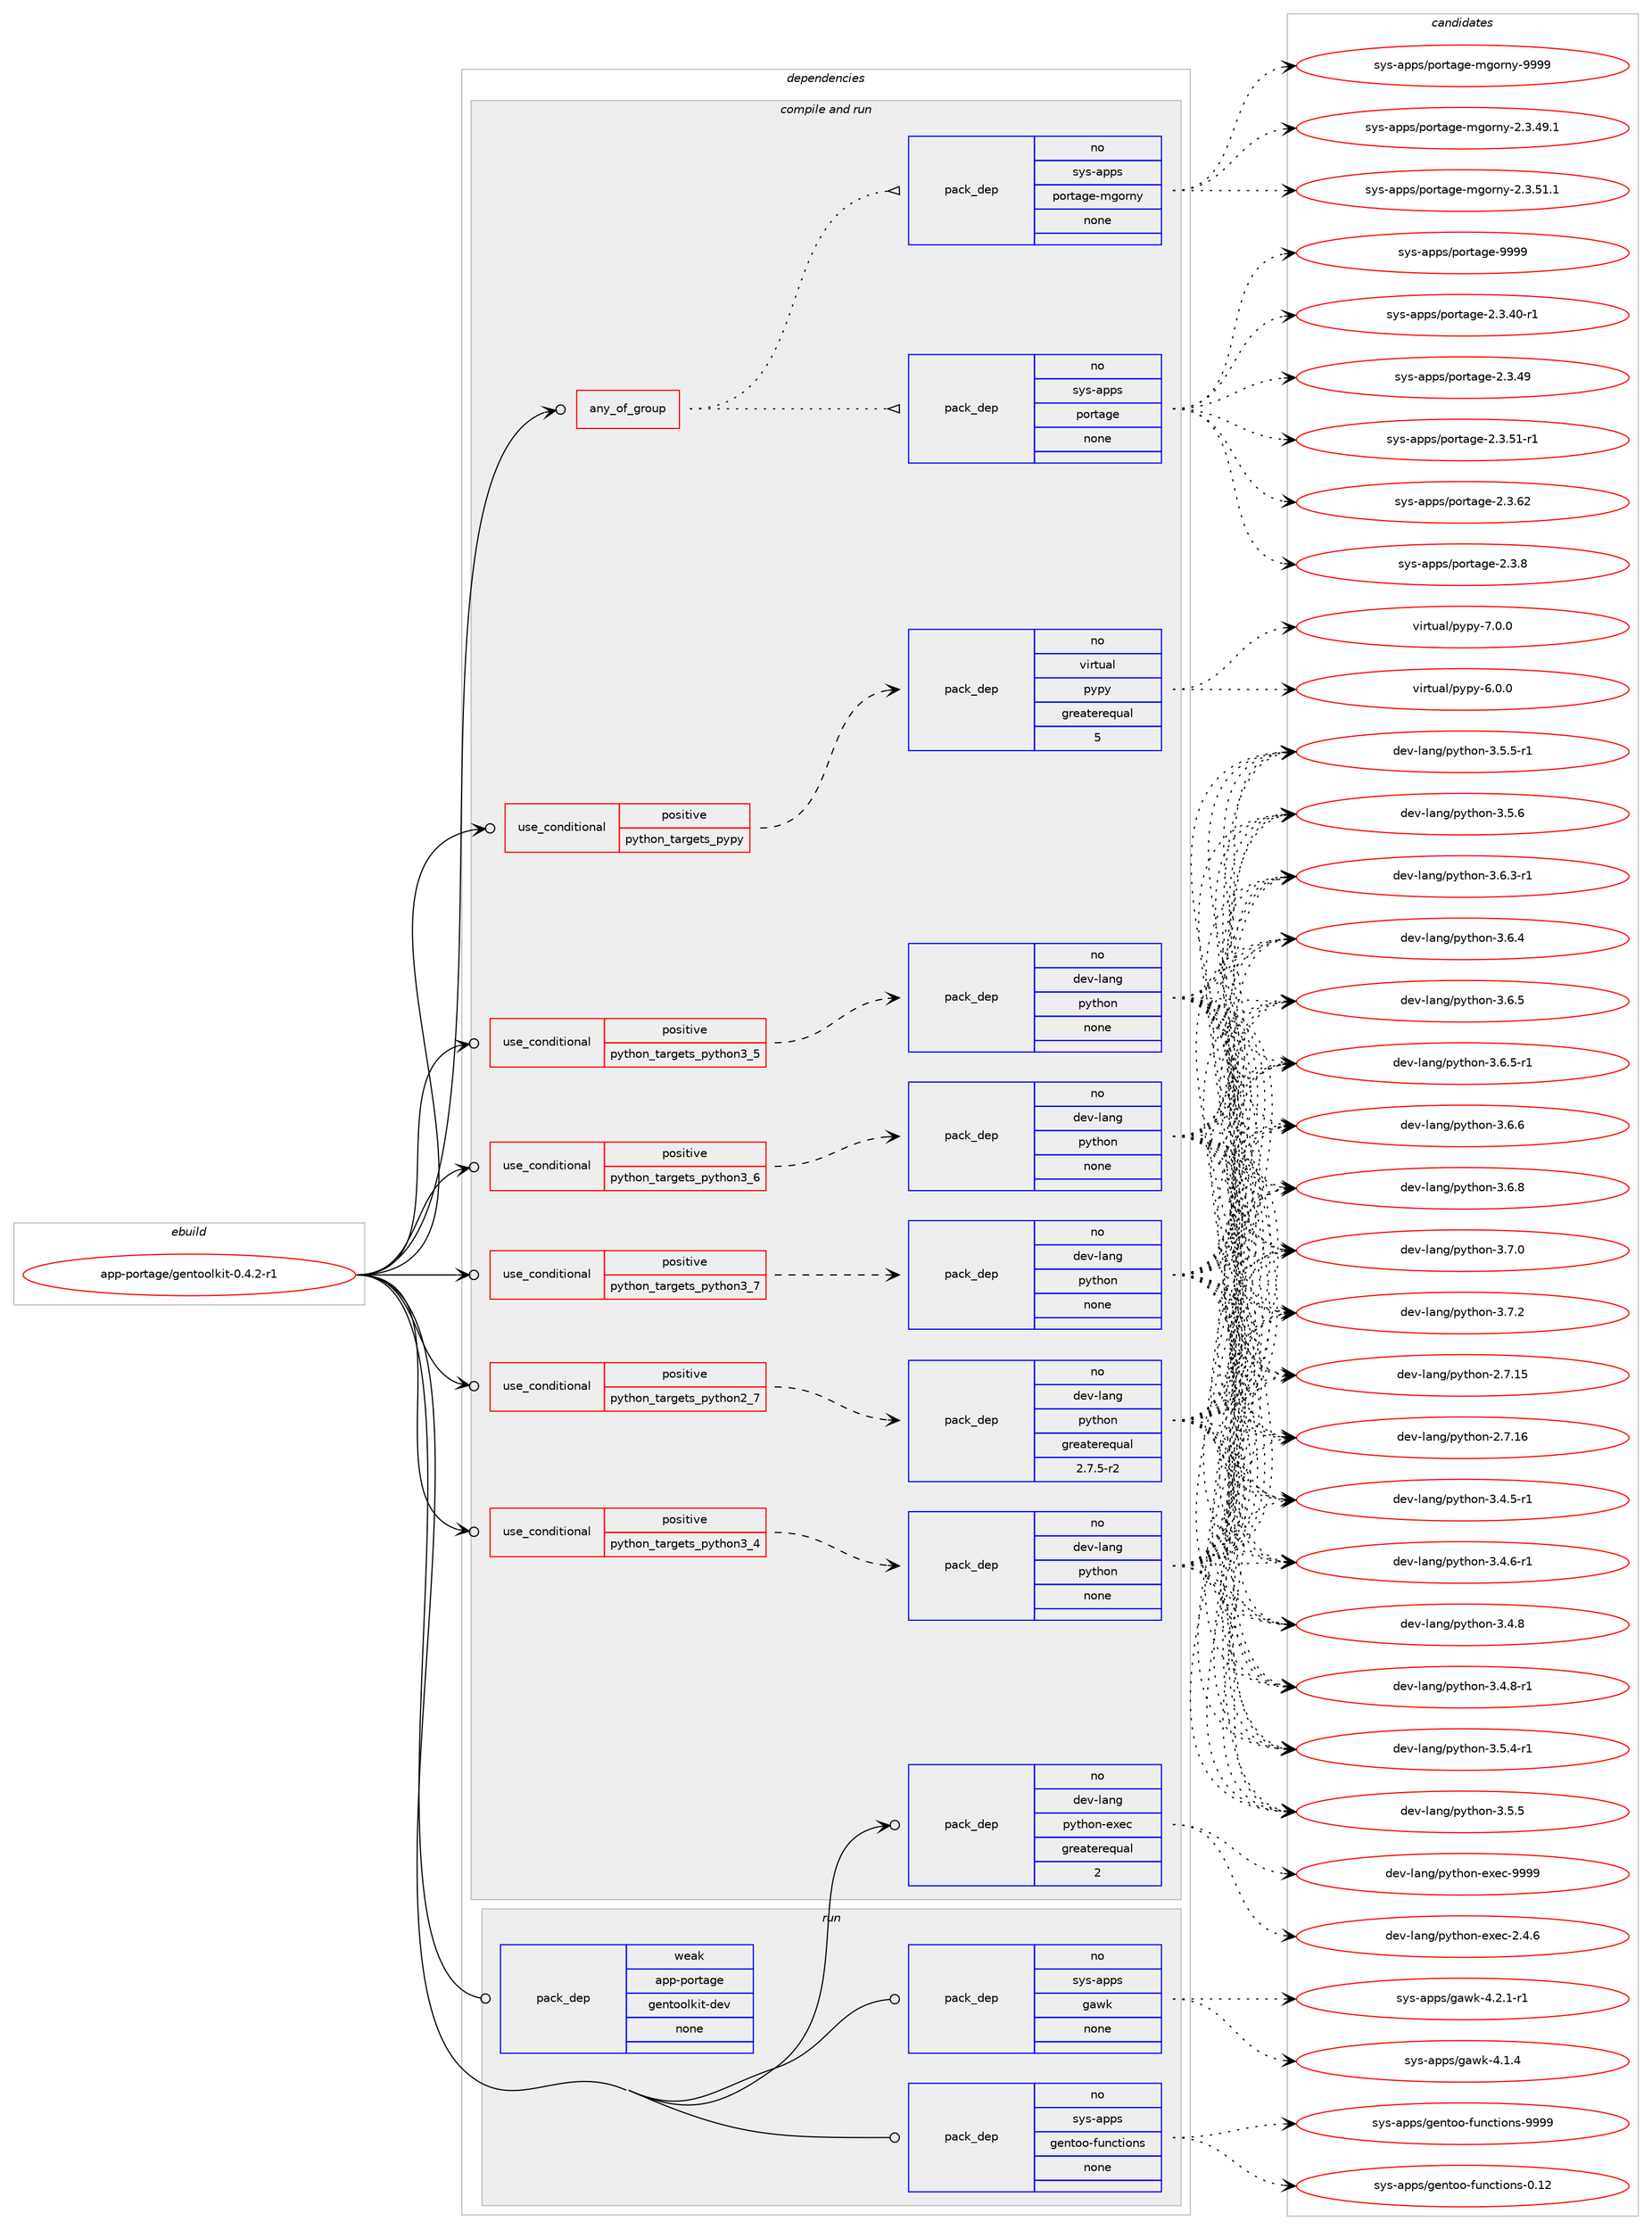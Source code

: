 digraph prolog {

# *************
# Graph options
# *************

newrank=true;
concentrate=true;
compound=true;
graph [rankdir=LR,fontname=Helvetica,fontsize=10,ranksep=1.5];#, ranksep=2.5, nodesep=0.2];
edge  [arrowhead=vee];
node  [fontname=Helvetica,fontsize=10];

# **********
# The ebuild
# **********

subgraph cluster_leftcol {
color=gray;
rank=same;
label=<<i>ebuild</i>>;
id [label="app-portage/gentoolkit-0.4.2-r1", color=red, width=4, href="../app-portage/gentoolkit-0.4.2-r1.svg"];
}

# ****************
# The dependencies
# ****************

subgraph cluster_midcol {
color=gray;
label=<<i>dependencies</i>>;
subgraph cluster_compile {
fillcolor="#eeeeee";
style=filled;
label=<<i>compile</i>>;
}
subgraph cluster_compileandrun {
fillcolor="#eeeeee";
style=filled;
label=<<i>compile and run</i>>;
subgraph any19842 {
dependency1305934 [label=<<TABLE BORDER="0" CELLBORDER="1" CELLSPACING="0" CELLPADDING="4"><TR><TD CELLPADDING="10">any_of_group</TD></TR></TABLE>>, shape=none, color=red];subgraph pack930676 {
dependency1305935 [label=<<TABLE BORDER="0" CELLBORDER="1" CELLSPACING="0" CELLPADDING="4" WIDTH="220"><TR><TD ROWSPAN="6" CELLPADDING="30">pack_dep</TD></TR><TR><TD WIDTH="110">no</TD></TR><TR><TD>sys-apps</TD></TR><TR><TD>portage</TD></TR><TR><TD>none</TD></TR><TR><TD></TD></TR></TABLE>>, shape=none, color=blue];
}
dependency1305934:e -> dependency1305935:w [weight=20,style="dotted",arrowhead="oinv"];
subgraph pack930677 {
dependency1305936 [label=<<TABLE BORDER="0" CELLBORDER="1" CELLSPACING="0" CELLPADDING="4" WIDTH="220"><TR><TD ROWSPAN="6" CELLPADDING="30">pack_dep</TD></TR><TR><TD WIDTH="110">no</TD></TR><TR><TD>sys-apps</TD></TR><TR><TD>portage-mgorny</TD></TR><TR><TD>none</TD></TR><TR><TD></TD></TR></TABLE>>, shape=none, color=blue];
}
dependency1305934:e -> dependency1305936:w [weight=20,style="dotted",arrowhead="oinv"];
}
id:e -> dependency1305934:w [weight=20,style="solid",arrowhead="odotvee"];
subgraph cond354874 {
dependency1305937 [label=<<TABLE BORDER="0" CELLBORDER="1" CELLSPACING="0" CELLPADDING="4"><TR><TD ROWSPAN="3" CELLPADDING="10">use_conditional</TD></TR><TR><TD>positive</TD></TR><TR><TD>python_targets_pypy</TD></TR></TABLE>>, shape=none, color=red];
subgraph pack930678 {
dependency1305938 [label=<<TABLE BORDER="0" CELLBORDER="1" CELLSPACING="0" CELLPADDING="4" WIDTH="220"><TR><TD ROWSPAN="6" CELLPADDING="30">pack_dep</TD></TR><TR><TD WIDTH="110">no</TD></TR><TR><TD>virtual</TD></TR><TR><TD>pypy</TD></TR><TR><TD>greaterequal</TD></TR><TR><TD>5</TD></TR></TABLE>>, shape=none, color=blue];
}
dependency1305937:e -> dependency1305938:w [weight=20,style="dashed",arrowhead="vee"];
}
id:e -> dependency1305937:w [weight=20,style="solid",arrowhead="odotvee"];
subgraph cond354875 {
dependency1305939 [label=<<TABLE BORDER="0" CELLBORDER="1" CELLSPACING="0" CELLPADDING="4"><TR><TD ROWSPAN="3" CELLPADDING="10">use_conditional</TD></TR><TR><TD>positive</TD></TR><TR><TD>python_targets_python2_7</TD></TR></TABLE>>, shape=none, color=red];
subgraph pack930679 {
dependency1305940 [label=<<TABLE BORDER="0" CELLBORDER="1" CELLSPACING="0" CELLPADDING="4" WIDTH="220"><TR><TD ROWSPAN="6" CELLPADDING="30">pack_dep</TD></TR><TR><TD WIDTH="110">no</TD></TR><TR><TD>dev-lang</TD></TR><TR><TD>python</TD></TR><TR><TD>greaterequal</TD></TR><TR><TD>2.7.5-r2</TD></TR></TABLE>>, shape=none, color=blue];
}
dependency1305939:e -> dependency1305940:w [weight=20,style="dashed",arrowhead="vee"];
}
id:e -> dependency1305939:w [weight=20,style="solid",arrowhead="odotvee"];
subgraph cond354876 {
dependency1305941 [label=<<TABLE BORDER="0" CELLBORDER="1" CELLSPACING="0" CELLPADDING="4"><TR><TD ROWSPAN="3" CELLPADDING="10">use_conditional</TD></TR><TR><TD>positive</TD></TR><TR><TD>python_targets_python3_4</TD></TR></TABLE>>, shape=none, color=red];
subgraph pack930680 {
dependency1305942 [label=<<TABLE BORDER="0" CELLBORDER="1" CELLSPACING="0" CELLPADDING="4" WIDTH="220"><TR><TD ROWSPAN="6" CELLPADDING="30">pack_dep</TD></TR><TR><TD WIDTH="110">no</TD></TR><TR><TD>dev-lang</TD></TR><TR><TD>python</TD></TR><TR><TD>none</TD></TR><TR><TD></TD></TR></TABLE>>, shape=none, color=blue];
}
dependency1305941:e -> dependency1305942:w [weight=20,style="dashed",arrowhead="vee"];
}
id:e -> dependency1305941:w [weight=20,style="solid",arrowhead="odotvee"];
subgraph cond354877 {
dependency1305943 [label=<<TABLE BORDER="0" CELLBORDER="1" CELLSPACING="0" CELLPADDING="4"><TR><TD ROWSPAN="3" CELLPADDING="10">use_conditional</TD></TR><TR><TD>positive</TD></TR><TR><TD>python_targets_python3_5</TD></TR></TABLE>>, shape=none, color=red];
subgraph pack930681 {
dependency1305944 [label=<<TABLE BORDER="0" CELLBORDER="1" CELLSPACING="0" CELLPADDING="4" WIDTH="220"><TR><TD ROWSPAN="6" CELLPADDING="30">pack_dep</TD></TR><TR><TD WIDTH="110">no</TD></TR><TR><TD>dev-lang</TD></TR><TR><TD>python</TD></TR><TR><TD>none</TD></TR><TR><TD></TD></TR></TABLE>>, shape=none, color=blue];
}
dependency1305943:e -> dependency1305944:w [weight=20,style="dashed",arrowhead="vee"];
}
id:e -> dependency1305943:w [weight=20,style="solid",arrowhead="odotvee"];
subgraph cond354878 {
dependency1305945 [label=<<TABLE BORDER="0" CELLBORDER="1" CELLSPACING="0" CELLPADDING="4"><TR><TD ROWSPAN="3" CELLPADDING="10">use_conditional</TD></TR><TR><TD>positive</TD></TR><TR><TD>python_targets_python3_6</TD></TR></TABLE>>, shape=none, color=red];
subgraph pack930682 {
dependency1305946 [label=<<TABLE BORDER="0" CELLBORDER="1" CELLSPACING="0" CELLPADDING="4" WIDTH="220"><TR><TD ROWSPAN="6" CELLPADDING="30">pack_dep</TD></TR><TR><TD WIDTH="110">no</TD></TR><TR><TD>dev-lang</TD></TR><TR><TD>python</TD></TR><TR><TD>none</TD></TR><TR><TD></TD></TR></TABLE>>, shape=none, color=blue];
}
dependency1305945:e -> dependency1305946:w [weight=20,style="dashed",arrowhead="vee"];
}
id:e -> dependency1305945:w [weight=20,style="solid",arrowhead="odotvee"];
subgraph cond354879 {
dependency1305947 [label=<<TABLE BORDER="0" CELLBORDER="1" CELLSPACING="0" CELLPADDING="4"><TR><TD ROWSPAN="3" CELLPADDING="10">use_conditional</TD></TR><TR><TD>positive</TD></TR><TR><TD>python_targets_python3_7</TD></TR></TABLE>>, shape=none, color=red];
subgraph pack930683 {
dependency1305948 [label=<<TABLE BORDER="0" CELLBORDER="1" CELLSPACING="0" CELLPADDING="4" WIDTH="220"><TR><TD ROWSPAN="6" CELLPADDING="30">pack_dep</TD></TR><TR><TD WIDTH="110">no</TD></TR><TR><TD>dev-lang</TD></TR><TR><TD>python</TD></TR><TR><TD>none</TD></TR><TR><TD></TD></TR></TABLE>>, shape=none, color=blue];
}
dependency1305947:e -> dependency1305948:w [weight=20,style="dashed",arrowhead="vee"];
}
id:e -> dependency1305947:w [weight=20,style="solid",arrowhead="odotvee"];
subgraph pack930684 {
dependency1305949 [label=<<TABLE BORDER="0" CELLBORDER="1" CELLSPACING="0" CELLPADDING="4" WIDTH="220"><TR><TD ROWSPAN="6" CELLPADDING="30">pack_dep</TD></TR><TR><TD WIDTH="110">no</TD></TR><TR><TD>dev-lang</TD></TR><TR><TD>python-exec</TD></TR><TR><TD>greaterequal</TD></TR><TR><TD>2</TD></TR></TABLE>>, shape=none, color=blue];
}
id:e -> dependency1305949:w [weight=20,style="solid",arrowhead="odotvee"];
}
subgraph cluster_run {
fillcolor="#eeeeee";
style=filled;
label=<<i>run</i>>;
subgraph pack930685 {
dependency1305950 [label=<<TABLE BORDER="0" CELLBORDER="1" CELLSPACING="0" CELLPADDING="4" WIDTH="220"><TR><TD ROWSPAN="6" CELLPADDING="30">pack_dep</TD></TR><TR><TD WIDTH="110">no</TD></TR><TR><TD>sys-apps</TD></TR><TR><TD>gawk</TD></TR><TR><TD>none</TD></TR><TR><TD></TD></TR></TABLE>>, shape=none, color=blue];
}
id:e -> dependency1305950:w [weight=20,style="solid",arrowhead="odot"];
subgraph pack930686 {
dependency1305951 [label=<<TABLE BORDER="0" CELLBORDER="1" CELLSPACING="0" CELLPADDING="4" WIDTH="220"><TR><TD ROWSPAN="6" CELLPADDING="30">pack_dep</TD></TR><TR><TD WIDTH="110">no</TD></TR><TR><TD>sys-apps</TD></TR><TR><TD>gentoo-functions</TD></TR><TR><TD>none</TD></TR><TR><TD></TD></TR></TABLE>>, shape=none, color=blue];
}
id:e -> dependency1305951:w [weight=20,style="solid",arrowhead="odot"];
subgraph pack930687 {
dependency1305952 [label=<<TABLE BORDER="0" CELLBORDER="1" CELLSPACING="0" CELLPADDING="4" WIDTH="220"><TR><TD ROWSPAN="6" CELLPADDING="30">pack_dep</TD></TR><TR><TD WIDTH="110">weak</TD></TR><TR><TD>app-portage</TD></TR><TR><TD>gentoolkit-dev</TD></TR><TR><TD>none</TD></TR><TR><TD></TD></TR></TABLE>>, shape=none, color=blue];
}
id:e -> dependency1305952:w [weight=20,style="solid",arrowhead="odot"];
}
}

# **************
# The candidates
# **************

subgraph cluster_choices {
rank=same;
color=gray;
label=<<i>candidates</i>>;

subgraph choice930676 {
color=black;
nodesep=1;
choice11512111545971121121154711211111411697103101455046514652484511449 [label="sys-apps/portage-2.3.40-r1", color=red, width=4,href="../sys-apps/portage-2.3.40-r1.svg"];
choice1151211154597112112115471121111141169710310145504651465257 [label="sys-apps/portage-2.3.49", color=red, width=4,href="../sys-apps/portage-2.3.49.svg"];
choice11512111545971121121154711211111411697103101455046514653494511449 [label="sys-apps/portage-2.3.51-r1", color=red, width=4,href="../sys-apps/portage-2.3.51-r1.svg"];
choice1151211154597112112115471121111141169710310145504651465450 [label="sys-apps/portage-2.3.62", color=red, width=4,href="../sys-apps/portage-2.3.62.svg"];
choice11512111545971121121154711211111411697103101455046514656 [label="sys-apps/portage-2.3.8", color=red, width=4,href="../sys-apps/portage-2.3.8.svg"];
choice115121115459711211211547112111114116971031014557575757 [label="sys-apps/portage-9999", color=red, width=4,href="../sys-apps/portage-9999.svg"];
dependency1305935:e -> choice11512111545971121121154711211111411697103101455046514652484511449:w [style=dotted,weight="100"];
dependency1305935:e -> choice1151211154597112112115471121111141169710310145504651465257:w [style=dotted,weight="100"];
dependency1305935:e -> choice11512111545971121121154711211111411697103101455046514653494511449:w [style=dotted,weight="100"];
dependency1305935:e -> choice1151211154597112112115471121111141169710310145504651465450:w [style=dotted,weight="100"];
dependency1305935:e -> choice11512111545971121121154711211111411697103101455046514656:w [style=dotted,weight="100"];
dependency1305935:e -> choice115121115459711211211547112111114116971031014557575757:w [style=dotted,weight="100"];
}
subgraph choice930677 {
color=black;
nodesep=1;
choice1151211154597112112115471121111141169710310145109103111114110121455046514652574649 [label="sys-apps/portage-mgorny-2.3.49.1", color=red, width=4,href="../sys-apps/portage-mgorny-2.3.49.1.svg"];
choice1151211154597112112115471121111141169710310145109103111114110121455046514653494649 [label="sys-apps/portage-mgorny-2.3.51.1", color=red, width=4,href="../sys-apps/portage-mgorny-2.3.51.1.svg"];
choice11512111545971121121154711211111411697103101451091031111141101214557575757 [label="sys-apps/portage-mgorny-9999", color=red, width=4,href="../sys-apps/portage-mgorny-9999.svg"];
dependency1305936:e -> choice1151211154597112112115471121111141169710310145109103111114110121455046514652574649:w [style=dotted,weight="100"];
dependency1305936:e -> choice1151211154597112112115471121111141169710310145109103111114110121455046514653494649:w [style=dotted,weight="100"];
dependency1305936:e -> choice11512111545971121121154711211111411697103101451091031111141101214557575757:w [style=dotted,weight="100"];
}
subgraph choice930678 {
color=black;
nodesep=1;
choice1181051141161179710847112121112121455446484648 [label="virtual/pypy-6.0.0", color=red, width=4,href="../virtual/pypy-6.0.0.svg"];
choice1181051141161179710847112121112121455546484648 [label="virtual/pypy-7.0.0", color=red, width=4,href="../virtual/pypy-7.0.0.svg"];
dependency1305938:e -> choice1181051141161179710847112121112121455446484648:w [style=dotted,weight="100"];
dependency1305938:e -> choice1181051141161179710847112121112121455546484648:w [style=dotted,weight="100"];
}
subgraph choice930679 {
color=black;
nodesep=1;
choice10010111845108971101034711212111610411111045504655464953 [label="dev-lang/python-2.7.15", color=red, width=4,href="../dev-lang/python-2.7.15.svg"];
choice10010111845108971101034711212111610411111045504655464954 [label="dev-lang/python-2.7.16", color=red, width=4,href="../dev-lang/python-2.7.16.svg"];
choice1001011184510897110103471121211161041111104551465246534511449 [label="dev-lang/python-3.4.5-r1", color=red, width=4,href="../dev-lang/python-3.4.5-r1.svg"];
choice1001011184510897110103471121211161041111104551465246544511449 [label="dev-lang/python-3.4.6-r1", color=red, width=4,href="../dev-lang/python-3.4.6-r1.svg"];
choice100101118451089711010347112121116104111110455146524656 [label="dev-lang/python-3.4.8", color=red, width=4,href="../dev-lang/python-3.4.8.svg"];
choice1001011184510897110103471121211161041111104551465246564511449 [label="dev-lang/python-3.4.8-r1", color=red, width=4,href="../dev-lang/python-3.4.8-r1.svg"];
choice1001011184510897110103471121211161041111104551465346524511449 [label="dev-lang/python-3.5.4-r1", color=red, width=4,href="../dev-lang/python-3.5.4-r1.svg"];
choice100101118451089711010347112121116104111110455146534653 [label="dev-lang/python-3.5.5", color=red, width=4,href="../dev-lang/python-3.5.5.svg"];
choice1001011184510897110103471121211161041111104551465346534511449 [label="dev-lang/python-3.5.5-r1", color=red, width=4,href="../dev-lang/python-3.5.5-r1.svg"];
choice100101118451089711010347112121116104111110455146534654 [label="dev-lang/python-3.5.6", color=red, width=4,href="../dev-lang/python-3.5.6.svg"];
choice1001011184510897110103471121211161041111104551465446514511449 [label="dev-lang/python-3.6.3-r1", color=red, width=4,href="../dev-lang/python-3.6.3-r1.svg"];
choice100101118451089711010347112121116104111110455146544652 [label="dev-lang/python-3.6.4", color=red, width=4,href="../dev-lang/python-3.6.4.svg"];
choice100101118451089711010347112121116104111110455146544653 [label="dev-lang/python-3.6.5", color=red, width=4,href="../dev-lang/python-3.6.5.svg"];
choice1001011184510897110103471121211161041111104551465446534511449 [label="dev-lang/python-3.6.5-r1", color=red, width=4,href="../dev-lang/python-3.6.5-r1.svg"];
choice100101118451089711010347112121116104111110455146544654 [label="dev-lang/python-3.6.6", color=red, width=4,href="../dev-lang/python-3.6.6.svg"];
choice100101118451089711010347112121116104111110455146544656 [label="dev-lang/python-3.6.8", color=red, width=4,href="../dev-lang/python-3.6.8.svg"];
choice100101118451089711010347112121116104111110455146554648 [label="dev-lang/python-3.7.0", color=red, width=4,href="../dev-lang/python-3.7.0.svg"];
choice100101118451089711010347112121116104111110455146554650 [label="dev-lang/python-3.7.2", color=red, width=4,href="../dev-lang/python-3.7.2.svg"];
dependency1305940:e -> choice10010111845108971101034711212111610411111045504655464953:w [style=dotted,weight="100"];
dependency1305940:e -> choice10010111845108971101034711212111610411111045504655464954:w [style=dotted,weight="100"];
dependency1305940:e -> choice1001011184510897110103471121211161041111104551465246534511449:w [style=dotted,weight="100"];
dependency1305940:e -> choice1001011184510897110103471121211161041111104551465246544511449:w [style=dotted,weight="100"];
dependency1305940:e -> choice100101118451089711010347112121116104111110455146524656:w [style=dotted,weight="100"];
dependency1305940:e -> choice1001011184510897110103471121211161041111104551465246564511449:w [style=dotted,weight="100"];
dependency1305940:e -> choice1001011184510897110103471121211161041111104551465346524511449:w [style=dotted,weight="100"];
dependency1305940:e -> choice100101118451089711010347112121116104111110455146534653:w [style=dotted,weight="100"];
dependency1305940:e -> choice1001011184510897110103471121211161041111104551465346534511449:w [style=dotted,weight="100"];
dependency1305940:e -> choice100101118451089711010347112121116104111110455146534654:w [style=dotted,weight="100"];
dependency1305940:e -> choice1001011184510897110103471121211161041111104551465446514511449:w [style=dotted,weight="100"];
dependency1305940:e -> choice100101118451089711010347112121116104111110455146544652:w [style=dotted,weight="100"];
dependency1305940:e -> choice100101118451089711010347112121116104111110455146544653:w [style=dotted,weight="100"];
dependency1305940:e -> choice1001011184510897110103471121211161041111104551465446534511449:w [style=dotted,weight="100"];
dependency1305940:e -> choice100101118451089711010347112121116104111110455146544654:w [style=dotted,weight="100"];
dependency1305940:e -> choice100101118451089711010347112121116104111110455146544656:w [style=dotted,weight="100"];
dependency1305940:e -> choice100101118451089711010347112121116104111110455146554648:w [style=dotted,weight="100"];
dependency1305940:e -> choice100101118451089711010347112121116104111110455146554650:w [style=dotted,weight="100"];
}
subgraph choice930680 {
color=black;
nodesep=1;
choice10010111845108971101034711212111610411111045504655464953 [label="dev-lang/python-2.7.15", color=red, width=4,href="../dev-lang/python-2.7.15.svg"];
choice10010111845108971101034711212111610411111045504655464954 [label="dev-lang/python-2.7.16", color=red, width=4,href="../dev-lang/python-2.7.16.svg"];
choice1001011184510897110103471121211161041111104551465246534511449 [label="dev-lang/python-3.4.5-r1", color=red, width=4,href="../dev-lang/python-3.4.5-r1.svg"];
choice1001011184510897110103471121211161041111104551465246544511449 [label="dev-lang/python-3.4.6-r1", color=red, width=4,href="../dev-lang/python-3.4.6-r1.svg"];
choice100101118451089711010347112121116104111110455146524656 [label="dev-lang/python-3.4.8", color=red, width=4,href="../dev-lang/python-3.4.8.svg"];
choice1001011184510897110103471121211161041111104551465246564511449 [label="dev-lang/python-3.4.8-r1", color=red, width=4,href="../dev-lang/python-3.4.8-r1.svg"];
choice1001011184510897110103471121211161041111104551465346524511449 [label="dev-lang/python-3.5.4-r1", color=red, width=4,href="../dev-lang/python-3.5.4-r1.svg"];
choice100101118451089711010347112121116104111110455146534653 [label="dev-lang/python-3.5.5", color=red, width=4,href="../dev-lang/python-3.5.5.svg"];
choice1001011184510897110103471121211161041111104551465346534511449 [label="dev-lang/python-3.5.5-r1", color=red, width=4,href="../dev-lang/python-3.5.5-r1.svg"];
choice100101118451089711010347112121116104111110455146534654 [label="dev-lang/python-3.5.6", color=red, width=4,href="../dev-lang/python-3.5.6.svg"];
choice1001011184510897110103471121211161041111104551465446514511449 [label="dev-lang/python-3.6.3-r1", color=red, width=4,href="../dev-lang/python-3.6.3-r1.svg"];
choice100101118451089711010347112121116104111110455146544652 [label="dev-lang/python-3.6.4", color=red, width=4,href="../dev-lang/python-3.6.4.svg"];
choice100101118451089711010347112121116104111110455146544653 [label="dev-lang/python-3.6.5", color=red, width=4,href="../dev-lang/python-3.6.5.svg"];
choice1001011184510897110103471121211161041111104551465446534511449 [label="dev-lang/python-3.6.5-r1", color=red, width=4,href="../dev-lang/python-3.6.5-r1.svg"];
choice100101118451089711010347112121116104111110455146544654 [label="dev-lang/python-3.6.6", color=red, width=4,href="../dev-lang/python-3.6.6.svg"];
choice100101118451089711010347112121116104111110455146544656 [label="dev-lang/python-3.6.8", color=red, width=4,href="../dev-lang/python-3.6.8.svg"];
choice100101118451089711010347112121116104111110455146554648 [label="dev-lang/python-3.7.0", color=red, width=4,href="../dev-lang/python-3.7.0.svg"];
choice100101118451089711010347112121116104111110455146554650 [label="dev-lang/python-3.7.2", color=red, width=4,href="../dev-lang/python-3.7.2.svg"];
dependency1305942:e -> choice10010111845108971101034711212111610411111045504655464953:w [style=dotted,weight="100"];
dependency1305942:e -> choice10010111845108971101034711212111610411111045504655464954:w [style=dotted,weight="100"];
dependency1305942:e -> choice1001011184510897110103471121211161041111104551465246534511449:w [style=dotted,weight="100"];
dependency1305942:e -> choice1001011184510897110103471121211161041111104551465246544511449:w [style=dotted,weight="100"];
dependency1305942:e -> choice100101118451089711010347112121116104111110455146524656:w [style=dotted,weight="100"];
dependency1305942:e -> choice1001011184510897110103471121211161041111104551465246564511449:w [style=dotted,weight="100"];
dependency1305942:e -> choice1001011184510897110103471121211161041111104551465346524511449:w [style=dotted,weight="100"];
dependency1305942:e -> choice100101118451089711010347112121116104111110455146534653:w [style=dotted,weight="100"];
dependency1305942:e -> choice1001011184510897110103471121211161041111104551465346534511449:w [style=dotted,weight="100"];
dependency1305942:e -> choice100101118451089711010347112121116104111110455146534654:w [style=dotted,weight="100"];
dependency1305942:e -> choice1001011184510897110103471121211161041111104551465446514511449:w [style=dotted,weight="100"];
dependency1305942:e -> choice100101118451089711010347112121116104111110455146544652:w [style=dotted,weight="100"];
dependency1305942:e -> choice100101118451089711010347112121116104111110455146544653:w [style=dotted,weight="100"];
dependency1305942:e -> choice1001011184510897110103471121211161041111104551465446534511449:w [style=dotted,weight="100"];
dependency1305942:e -> choice100101118451089711010347112121116104111110455146544654:w [style=dotted,weight="100"];
dependency1305942:e -> choice100101118451089711010347112121116104111110455146544656:w [style=dotted,weight="100"];
dependency1305942:e -> choice100101118451089711010347112121116104111110455146554648:w [style=dotted,weight="100"];
dependency1305942:e -> choice100101118451089711010347112121116104111110455146554650:w [style=dotted,weight="100"];
}
subgraph choice930681 {
color=black;
nodesep=1;
choice10010111845108971101034711212111610411111045504655464953 [label="dev-lang/python-2.7.15", color=red, width=4,href="../dev-lang/python-2.7.15.svg"];
choice10010111845108971101034711212111610411111045504655464954 [label="dev-lang/python-2.7.16", color=red, width=4,href="../dev-lang/python-2.7.16.svg"];
choice1001011184510897110103471121211161041111104551465246534511449 [label="dev-lang/python-3.4.5-r1", color=red, width=4,href="../dev-lang/python-3.4.5-r1.svg"];
choice1001011184510897110103471121211161041111104551465246544511449 [label="dev-lang/python-3.4.6-r1", color=red, width=4,href="../dev-lang/python-3.4.6-r1.svg"];
choice100101118451089711010347112121116104111110455146524656 [label="dev-lang/python-3.4.8", color=red, width=4,href="../dev-lang/python-3.4.8.svg"];
choice1001011184510897110103471121211161041111104551465246564511449 [label="dev-lang/python-3.4.8-r1", color=red, width=4,href="../dev-lang/python-3.4.8-r1.svg"];
choice1001011184510897110103471121211161041111104551465346524511449 [label="dev-lang/python-3.5.4-r1", color=red, width=4,href="../dev-lang/python-3.5.4-r1.svg"];
choice100101118451089711010347112121116104111110455146534653 [label="dev-lang/python-3.5.5", color=red, width=4,href="../dev-lang/python-3.5.5.svg"];
choice1001011184510897110103471121211161041111104551465346534511449 [label="dev-lang/python-3.5.5-r1", color=red, width=4,href="../dev-lang/python-3.5.5-r1.svg"];
choice100101118451089711010347112121116104111110455146534654 [label="dev-lang/python-3.5.6", color=red, width=4,href="../dev-lang/python-3.5.6.svg"];
choice1001011184510897110103471121211161041111104551465446514511449 [label="dev-lang/python-3.6.3-r1", color=red, width=4,href="../dev-lang/python-3.6.3-r1.svg"];
choice100101118451089711010347112121116104111110455146544652 [label="dev-lang/python-3.6.4", color=red, width=4,href="../dev-lang/python-3.6.4.svg"];
choice100101118451089711010347112121116104111110455146544653 [label="dev-lang/python-3.6.5", color=red, width=4,href="../dev-lang/python-3.6.5.svg"];
choice1001011184510897110103471121211161041111104551465446534511449 [label="dev-lang/python-3.6.5-r1", color=red, width=4,href="../dev-lang/python-3.6.5-r1.svg"];
choice100101118451089711010347112121116104111110455146544654 [label="dev-lang/python-3.6.6", color=red, width=4,href="../dev-lang/python-3.6.6.svg"];
choice100101118451089711010347112121116104111110455146544656 [label="dev-lang/python-3.6.8", color=red, width=4,href="../dev-lang/python-3.6.8.svg"];
choice100101118451089711010347112121116104111110455146554648 [label="dev-lang/python-3.7.0", color=red, width=4,href="../dev-lang/python-3.7.0.svg"];
choice100101118451089711010347112121116104111110455146554650 [label="dev-lang/python-3.7.2", color=red, width=4,href="../dev-lang/python-3.7.2.svg"];
dependency1305944:e -> choice10010111845108971101034711212111610411111045504655464953:w [style=dotted,weight="100"];
dependency1305944:e -> choice10010111845108971101034711212111610411111045504655464954:w [style=dotted,weight="100"];
dependency1305944:e -> choice1001011184510897110103471121211161041111104551465246534511449:w [style=dotted,weight="100"];
dependency1305944:e -> choice1001011184510897110103471121211161041111104551465246544511449:w [style=dotted,weight="100"];
dependency1305944:e -> choice100101118451089711010347112121116104111110455146524656:w [style=dotted,weight="100"];
dependency1305944:e -> choice1001011184510897110103471121211161041111104551465246564511449:w [style=dotted,weight="100"];
dependency1305944:e -> choice1001011184510897110103471121211161041111104551465346524511449:w [style=dotted,weight="100"];
dependency1305944:e -> choice100101118451089711010347112121116104111110455146534653:w [style=dotted,weight="100"];
dependency1305944:e -> choice1001011184510897110103471121211161041111104551465346534511449:w [style=dotted,weight="100"];
dependency1305944:e -> choice100101118451089711010347112121116104111110455146534654:w [style=dotted,weight="100"];
dependency1305944:e -> choice1001011184510897110103471121211161041111104551465446514511449:w [style=dotted,weight="100"];
dependency1305944:e -> choice100101118451089711010347112121116104111110455146544652:w [style=dotted,weight="100"];
dependency1305944:e -> choice100101118451089711010347112121116104111110455146544653:w [style=dotted,weight="100"];
dependency1305944:e -> choice1001011184510897110103471121211161041111104551465446534511449:w [style=dotted,weight="100"];
dependency1305944:e -> choice100101118451089711010347112121116104111110455146544654:w [style=dotted,weight="100"];
dependency1305944:e -> choice100101118451089711010347112121116104111110455146544656:w [style=dotted,weight="100"];
dependency1305944:e -> choice100101118451089711010347112121116104111110455146554648:w [style=dotted,weight="100"];
dependency1305944:e -> choice100101118451089711010347112121116104111110455146554650:w [style=dotted,weight="100"];
}
subgraph choice930682 {
color=black;
nodesep=1;
choice10010111845108971101034711212111610411111045504655464953 [label="dev-lang/python-2.7.15", color=red, width=4,href="../dev-lang/python-2.7.15.svg"];
choice10010111845108971101034711212111610411111045504655464954 [label="dev-lang/python-2.7.16", color=red, width=4,href="../dev-lang/python-2.7.16.svg"];
choice1001011184510897110103471121211161041111104551465246534511449 [label="dev-lang/python-3.4.5-r1", color=red, width=4,href="../dev-lang/python-3.4.5-r1.svg"];
choice1001011184510897110103471121211161041111104551465246544511449 [label="dev-lang/python-3.4.6-r1", color=red, width=4,href="../dev-lang/python-3.4.6-r1.svg"];
choice100101118451089711010347112121116104111110455146524656 [label="dev-lang/python-3.4.8", color=red, width=4,href="../dev-lang/python-3.4.8.svg"];
choice1001011184510897110103471121211161041111104551465246564511449 [label="dev-lang/python-3.4.8-r1", color=red, width=4,href="../dev-lang/python-3.4.8-r1.svg"];
choice1001011184510897110103471121211161041111104551465346524511449 [label="dev-lang/python-3.5.4-r1", color=red, width=4,href="../dev-lang/python-3.5.4-r1.svg"];
choice100101118451089711010347112121116104111110455146534653 [label="dev-lang/python-3.5.5", color=red, width=4,href="../dev-lang/python-3.5.5.svg"];
choice1001011184510897110103471121211161041111104551465346534511449 [label="dev-lang/python-3.5.5-r1", color=red, width=4,href="../dev-lang/python-3.5.5-r1.svg"];
choice100101118451089711010347112121116104111110455146534654 [label="dev-lang/python-3.5.6", color=red, width=4,href="../dev-lang/python-3.5.6.svg"];
choice1001011184510897110103471121211161041111104551465446514511449 [label="dev-lang/python-3.6.3-r1", color=red, width=4,href="../dev-lang/python-3.6.3-r1.svg"];
choice100101118451089711010347112121116104111110455146544652 [label="dev-lang/python-3.6.4", color=red, width=4,href="../dev-lang/python-3.6.4.svg"];
choice100101118451089711010347112121116104111110455146544653 [label="dev-lang/python-3.6.5", color=red, width=4,href="../dev-lang/python-3.6.5.svg"];
choice1001011184510897110103471121211161041111104551465446534511449 [label="dev-lang/python-3.6.5-r1", color=red, width=4,href="../dev-lang/python-3.6.5-r1.svg"];
choice100101118451089711010347112121116104111110455146544654 [label="dev-lang/python-3.6.6", color=red, width=4,href="../dev-lang/python-3.6.6.svg"];
choice100101118451089711010347112121116104111110455146544656 [label="dev-lang/python-3.6.8", color=red, width=4,href="../dev-lang/python-3.6.8.svg"];
choice100101118451089711010347112121116104111110455146554648 [label="dev-lang/python-3.7.0", color=red, width=4,href="../dev-lang/python-3.7.0.svg"];
choice100101118451089711010347112121116104111110455146554650 [label="dev-lang/python-3.7.2", color=red, width=4,href="../dev-lang/python-3.7.2.svg"];
dependency1305946:e -> choice10010111845108971101034711212111610411111045504655464953:w [style=dotted,weight="100"];
dependency1305946:e -> choice10010111845108971101034711212111610411111045504655464954:w [style=dotted,weight="100"];
dependency1305946:e -> choice1001011184510897110103471121211161041111104551465246534511449:w [style=dotted,weight="100"];
dependency1305946:e -> choice1001011184510897110103471121211161041111104551465246544511449:w [style=dotted,weight="100"];
dependency1305946:e -> choice100101118451089711010347112121116104111110455146524656:w [style=dotted,weight="100"];
dependency1305946:e -> choice1001011184510897110103471121211161041111104551465246564511449:w [style=dotted,weight="100"];
dependency1305946:e -> choice1001011184510897110103471121211161041111104551465346524511449:w [style=dotted,weight="100"];
dependency1305946:e -> choice100101118451089711010347112121116104111110455146534653:w [style=dotted,weight="100"];
dependency1305946:e -> choice1001011184510897110103471121211161041111104551465346534511449:w [style=dotted,weight="100"];
dependency1305946:e -> choice100101118451089711010347112121116104111110455146534654:w [style=dotted,weight="100"];
dependency1305946:e -> choice1001011184510897110103471121211161041111104551465446514511449:w [style=dotted,weight="100"];
dependency1305946:e -> choice100101118451089711010347112121116104111110455146544652:w [style=dotted,weight="100"];
dependency1305946:e -> choice100101118451089711010347112121116104111110455146544653:w [style=dotted,weight="100"];
dependency1305946:e -> choice1001011184510897110103471121211161041111104551465446534511449:w [style=dotted,weight="100"];
dependency1305946:e -> choice100101118451089711010347112121116104111110455146544654:w [style=dotted,weight="100"];
dependency1305946:e -> choice100101118451089711010347112121116104111110455146544656:w [style=dotted,weight="100"];
dependency1305946:e -> choice100101118451089711010347112121116104111110455146554648:w [style=dotted,weight="100"];
dependency1305946:e -> choice100101118451089711010347112121116104111110455146554650:w [style=dotted,weight="100"];
}
subgraph choice930683 {
color=black;
nodesep=1;
choice10010111845108971101034711212111610411111045504655464953 [label="dev-lang/python-2.7.15", color=red, width=4,href="../dev-lang/python-2.7.15.svg"];
choice10010111845108971101034711212111610411111045504655464954 [label="dev-lang/python-2.7.16", color=red, width=4,href="../dev-lang/python-2.7.16.svg"];
choice1001011184510897110103471121211161041111104551465246534511449 [label="dev-lang/python-3.4.5-r1", color=red, width=4,href="../dev-lang/python-3.4.5-r1.svg"];
choice1001011184510897110103471121211161041111104551465246544511449 [label="dev-lang/python-3.4.6-r1", color=red, width=4,href="../dev-lang/python-3.4.6-r1.svg"];
choice100101118451089711010347112121116104111110455146524656 [label="dev-lang/python-3.4.8", color=red, width=4,href="../dev-lang/python-3.4.8.svg"];
choice1001011184510897110103471121211161041111104551465246564511449 [label="dev-lang/python-3.4.8-r1", color=red, width=4,href="../dev-lang/python-3.4.8-r1.svg"];
choice1001011184510897110103471121211161041111104551465346524511449 [label="dev-lang/python-3.5.4-r1", color=red, width=4,href="../dev-lang/python-3.5.4-r1.svg"];
choice100101118451089711010347112121116104111110455146534653 [label="dev-lang/python-3.5.5", color=red, width=4,href="../dev-lang/python-3.5.5.svg"];
choice1001011184510897110103471121211161041111104551465346534511449 [label="dev-lang/python-3.5.5-r1", color=red, width=4,href="../dev-lang/python-3.5.5-r1.svg"];
choice100101118451089711010347112121116104111110455146534654 [label="dev-lang/python-3.5.6", color=red, width=4,href="../dev-lang/python-3.5.6.svg"];
choice1001011184510897110103471121211161041111104551465446514511449 [label="dev-lang/python-3.6.3-r1", color=red, width=4,href="../dev-lang/python-3.6.3-r1.svg"];
choice100101118451089711010347112121116104111110455146544652 [label="dev-lang/python-3.6.4", color=red, width=4,href="../dev-lang/python-3.6.4.svg"];
choice100101118451089711010347112121116104111110455146544653 [label="dev-lang/python-3.6.5", color=red, width=4,href="../dev-lang/python-3.6.5.svg"];
choice1001011184510897110103471121211161041111104551465446534511449 [label="dev-lang/python-3.6.5-r1", color=red, width=4,href="../dev-lang/python-3.6.5-r1.svg"];
choice100101118451089711010347112121116104111110455146544654 [label="dev-lang/python-3.6.6", color=red, width=4,href="../dev-lang/python-3.6.6.svg"];
choice100101118451089711010347112121116104111110455146544656 [label="dev-lang/python-3.6.8", color=red, width=4,href="../dev-lang/python-3.6.8.svg"];
choice100101118451089711010347112121116104111110455146554648 [label="dev-lang/python-3.7.0", color=red, width=4,href="../dev-lang/python-3.7.0.svg"];
choice100101118451089711010347112121116104111110455146554650 [label="dev-lang/python-3.7.2", color=red, width=4,href="../dev-lang/python-3.7.2.svg"];
dependency1305948:e -> choice10010111845108971101034711212111610411111045504655464953:w [style=dotted,weight="100"];
dependency1305948:e -> choice10010111845108971101034711212111610411111045504655464954:w [style=dotted,weight="100"];
dependency1305948:e -> choice1001011184510897110103471121211161041111104551465246534511449:w [style=dotted,weight="100"];
dependency1305948:e -> choice1001011184510897110103471121211161041111104551465246544511449:w [style=dotted,weight="100"];
dependency1305948:e -> choice100101118451089711010347112121116104111110455146524656:w [style=dotted,weight="100"];
dependency1305948:e -> choice1001011184510897110103471121211161041111104551465246564511449:w [style=dotted,weight="100"];
dependency1305948:e -> choice1001011184510897110103471121211161041111104551465346524511449:w [style=dotted,weight="100"];
dependency1305948:e -> choice100101118451089711010347112121116104111110455146534653:w [style=dotted,weight="100"];
dependency1305948:e -> choice1001011184510897110103471121211161041111104551465346534511449:w [style=dotted,weight="100"];
dependency1305948:e -> choice100101118451089711010347112121116104111110455146534654:w [style=dotted,weight="100"];
dependency1305948:e -> choice1001011184510897110103471121211161041111104551465446514511449:w [style=dotted,weight="100"];
dependency1305948:e -> choice100101118451089711010347112121116104111110455146544652:w [style=dotted,weight="100"];
dependency1305948:e -> choice100101118451089711010347112121116104111110455146544653:w [style=dotted,weight="100"];
dependency1305948:e -> choice1001011184510897110103471121211161041111104551465446534511449:w [style=dotted,weight="100"];
dependency1305948:e -> choice100101118451089711010347112121116104111110455146544654:w [style=dotted,weight="100"];
dependency1305948:e -> choice100101118451089711010347112121116104111110455146544656:w [style=dotted,weight="100"];
dependency1305948:e -> choice100101118451089711010347112121116104111110455146554648:w [style=dotted,weight="100"];
dependency1305948:e -> choice100101118451089711010347112121116104111110455146554650:w [style=dotted,weight="100"];
}
subgraph choice930684 {
color=black;
nodesep=1;
choice1001011184510897110103471121211161041111104510112010199455046524654 [label="dev-lang/python-exec-2.4.6", color=red, width=4,href="../dev-lang/python-exec-2.4.6.svg"];
choice10010111845108971101034711212111610411111045101120101994557575757 [label="dev-lang/python-exec-9999", color=red, width=4,href="../dev-lang/python-exec-9999.svg"];
dependency1305949:e -> choice1001011184510897110103471121211161041111104510112010199455046524654:w [style=dotted,weight="100"];
dependency1305949:e -> choice10010111845108971101034711212111610411111045101120101994557575757:w [style=dotted,weight="100"];
}
subgraph choice930685 {
color=black;
nodesep=1;
choice11512111545971121121154710397119107455246494652 [label="sys-apps/gawk-4.1.4", color=red, width=4,href="../sys-apps/gawk-4.1.4.svg"];
choice115121115459711211211547103971191074552465046494511449 [label="sys-apps/gawk-4.2.1-r1", color=red, width=4,href="../sys-apps/gawk-4.2.1-r1.svg"];
dependency1305950:e -> choice11512111545971121121154710397119107455246494652:w [style=dotted,weight="100"];
dependency1305950:e -> choice115121115459711211211547103971191074552465046494511449:w [style=dotted,weight="100"];
}
subgraph choice930686 {
color=black;
nodesep=1;
choice11512111545971121121154710310111011611111145102117110991161051111101154548464950 [label="sys-apps/gentoo-functions-0.12", color=red, width=4,href="../sys-apps/gentoo-functions-0.12.svg"];
choice11512111545971121121154710310111011611111145102117110991161051111101154557575757 [label="sys-apps/gentoo-functions-9999", color=red, width=4,href="../sys-apps/gentoo-functions-9999.svg"];
dependency1305951:e -> choice11512111545971121121154710310111011611111145102117110991161051111101154548464950:w [style=dotted,weight="100"];
dependency1305951:e -> choice11512111545971121121154710310111011611111145102117110991161051111101154557575757:w [style=dotted,weight="100"];
}
subgraph choice930687 {
color=black;
nodesep=1;
}
}

}
